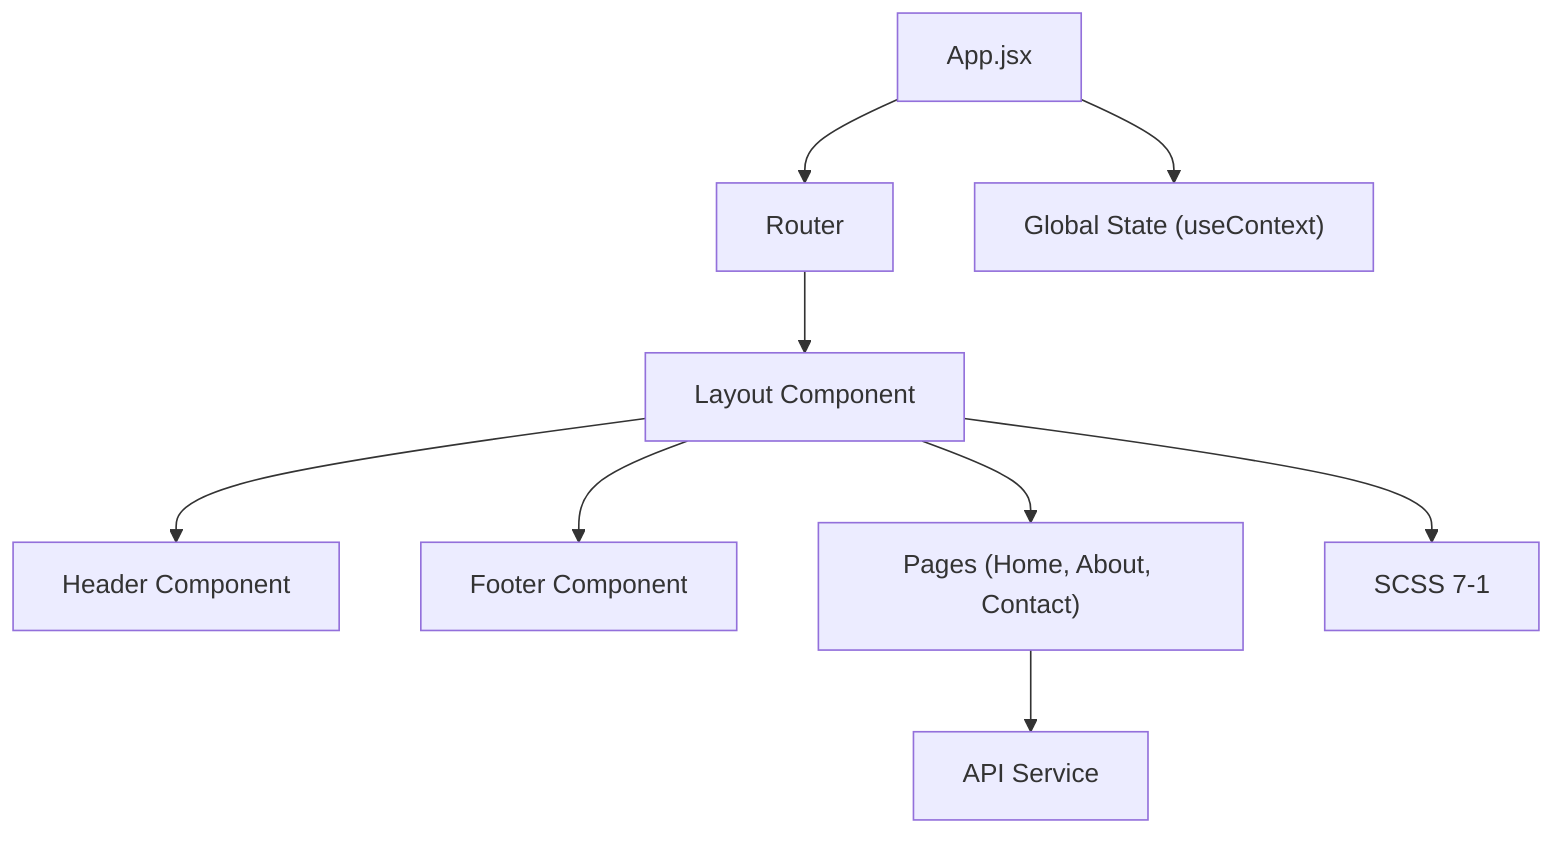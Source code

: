 flowchart TD
  App["App.jsx"]
  Router["Router"]
  Layout["Layout Component"]
  Header["Header Component"]
  Footer["Footer Component"]
  Pages["Pages (Home, About, Contact)"]
  State["Global State (useContext)"]
  API["API Service"]
  Styles["SCSS 7-1"]

  App --> Router
  Router --> Layout
  Layout --> Header
  Layout --> Footer
  Layout --> Pages
  App --> State
  Pages --> API
  Layout --> Styles